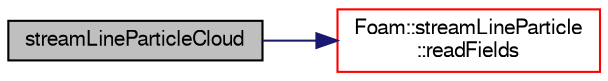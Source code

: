 digraph "streamLineParticleCloud"
{
  bgcolor="transparent";
  edge [fontname="FreeSans",fontsize="10",labelfontname="FreeSans",labelfontsize="10"];
  node [fontname="FreeSans",fontsize="10",shape=record];
  rankdir="LR";
  Node0 [label="streamLineParticleCloud",height=0.2,width=0.4,color="black", fillcolor="grey75", style="filled", fontcolor="black"];
  Node0 -> Node1 [color="midnightblue",fontsize="10",style="solid",fontname="FreeSans"];
  Node1 [label="Foam::streamLineParticle\l::readFields",height=0.2,width=0.4,color="red",URL="$a28774.html#a6dcd4895ca674d477a9117e63ea82691",tooltip="Read. "];
}
